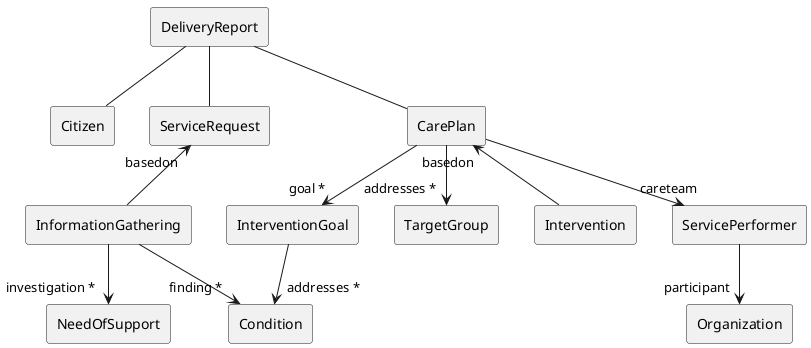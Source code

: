 @startuml DeliveryReport

rectangle "DeliveryReport" as report

rectangle "Citizen" as citizen
rectangle "ServiceRequest" as request
rectangle "CarePlan" as careplan

rectangle "InformationGathering" as information
rectangle "InterventionGoal" as goal
rectangle "TargetGroup" as targetgroup
rectangle "Intervention" as intervention
rectangle "ServicePerformer" as team

rectangle "NeedOfSupport" as evaluation
rectangle "Condition" as condition
rectangle "Organization" as organization

report -- citizen
report -- request
report -- careplan

request "basedon"<-- information
careplan -->"goal *" goal
careplan -->"addresses *" targetgroup
careplan "basedon"<-- intervention
careplan -->"careteam" team
team -->"participant" organization

information -->"finding *" condition
information -->"investigation *" evaluation
goal -->"addresses *" condition

@enduml